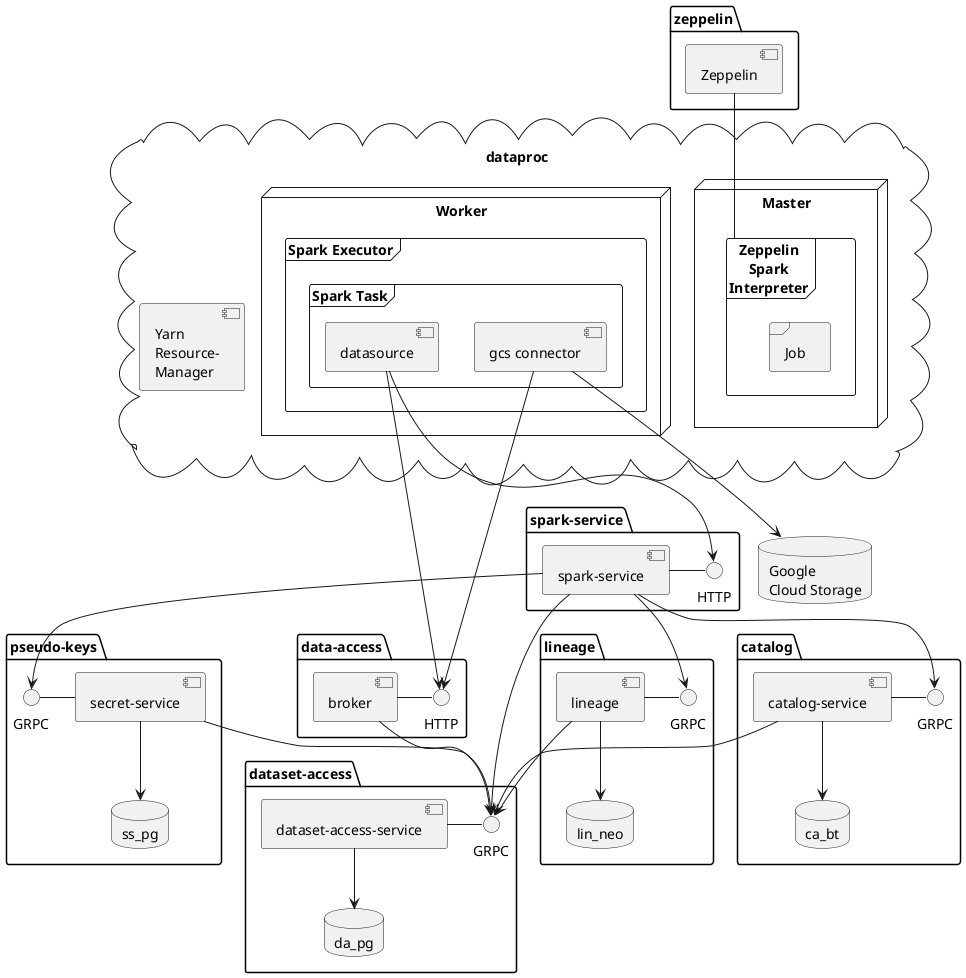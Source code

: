 @startuml

  package "dataset-access" {
    () "GRPC" as da_proto
    [dataset-access-service] as da_s
    da_s - da_proto
    da_s --> da_pg
    database "Postgres" as da_pg {
    }
  }

  package "catalog" {
    () "GRPC" as ca_proto
    [catalog-service] as ca_s
    ca_s - ca_proto
    ca_s -> da_proto
    ca_s --> ca_bt
    database "Bigtable" as ca_bt {
    }
  }

  package "pseudo-keys" {
    () "GRPC" as pk_proto
    [secret-service] as ss_s
    pk_proto - ss_s
    ss_s --> ss_pg
    ss_s --> da_proto
    database "Postgres" as ss_pg {
    }
  }

  package "lineage" {
    () "GRPC" as lin_proto
    [lineage] as lin_s
    lin_s - lin_proto
    lin_s --> lin_neo
    lin_s --> da_proto
    database "Neo4j" as lin_neo {
    }
  }

  package "spark-service" {
    () "HTTP" as ss_http
    [spark-service] as sp_s
    sp_s - ss_http
    sp_s --> ca_proto
    sp_s ---> da_proto
    sp_s --> pk_proto
    sp_s --> lin_proto
  }

  package "data-access" {
    () "HTTP" as broker_http
    [broker] as br_s
    br_s - broker_http
    br_s --> da_proto
  }

  database "Google\nCloud Storage" as gcs {
  }

  cloud "dataproc" as pkg_haadop {
    [Yarn\nResource-\nManager] as yarn
    node "Master" as masternode {
      frame "Zeppelin\nSpark\nInterpreter" as interpreter {
        frame "Job" as job {
        }
      }
    }
    node "Worker" as worker {
      frame "Spark Executor" as executor {
        frame "Spark Task" as task {
          [datasource] as datasource
          datasource --> ss_http
          [gcs connector] as gcs_connector_w
          gcs_connector_w ---> gcs
          gcs_connector_w ----> broker_http
          datasource --> broker_http
        }
      }
    }
  }

  package "zeppelin" {
    [Zeppelin] -- interpreter
  }


@enduml